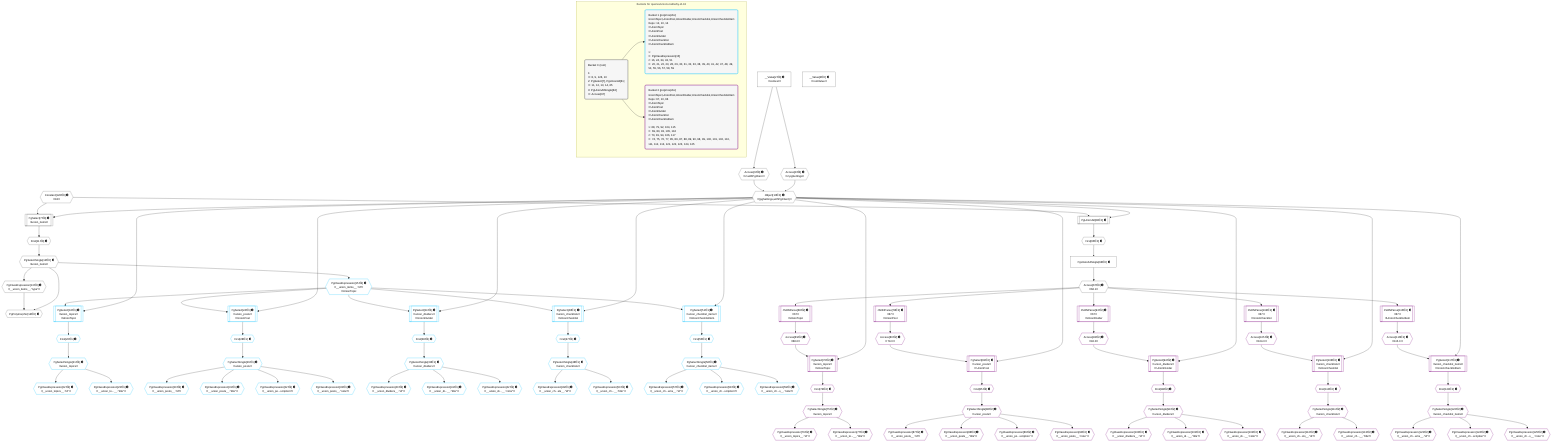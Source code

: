 %%{init: {'themeVariables': { 'fontSize': '12px'}}}%%
graph TD
    classDef path fill:#eee,stroke:#000,color:#000
    classDef plan fill:#fff,stroke-width:1px,color:#000
    classDef itemplan fill:#fff,stroke-width:2px,color:#000
    classDef unbatchedplan fill:#dff,stroke-width:1px,color:#000
    classDef sideeffectplan fill:#fcc,stroke-width:2px,color:#000
    classDef bucket fill:#f6f6f6,color:#000,stroke-width:2px,text-align:left


    %% plan dependencies
    PgSelect7[["PgSelect[7∈0] ➊<br />ᐸunion_itemsᐳ"]]:::plan
    Object10{{"Object[10∈0] ➊<br />ᐸ{pgSettings,withPgClient}ᐳ"}}:::plan
    Constant126{{"Constant[126∈0] ➊<br />ᐸ18ᐳ"}}:::plan
    Object10 & Constant126 --> PgSelect7
    Access8{{"Access[8∈0] ➊<br />ᐸ2.pgSettingsᐳ"}}:::plan
    Access9{{"Access[9∈0] ➊<br />ᐸ2.withPgClientᐳ"}}:::plan
    Access8 & Access9 --> Object10
    PgPolymorphic14{{"PgPolymorphic[14∈0] ➊"}}:::plan
    PgSelectSingle12{{"PgSelectSingle[12∈0] ➊<br />ᐸunion_itemsᐳ"}}:::plan
    PgClassExpression13{{"PgClassExpression[13∈0] ➊<br />ᐸ__union_items__.”type”ᐳ"}}:::plan
    PgSelectSingle12 & PgClassExpression13 --> PgPolymorphic14
    PgUnionAll61[["PgUnionAll[61∈0] ➊"]]:::plan
    Object10 & Constant126 --> PgUnionAll61
    __Value2["__Value[2∈0] ➊<br />ᐸcontextᐳ"]:::plan
    __Value2 --> Access8
    __Value2 --> Access9
    First11{{"First[11∈0] ➊"}}:::plan
    PgSelect7 --> First11
    First11 --> PgSelectSingle12
    PgSelectSingle12 --> PgClassExpression13
    First65{{"First[65∈0] ➊"}}:::plan
    PgUnionAll61 --> First65
    PgUnionAllSingle66["PgUnionAllSingle[66∈0] ➊"]:::plan
    First65 --> PgUnionAllSingle66
    Access67{{"Access[67∈0] ➊<br />ᐸ66.1ᐳ"}}:::plan
    PgUnionAllSingle66 --> Access67
    __Value4["__Value[4∈0] ➊<br />ᐸrootValueᐳ"]:::plan
    PgSelect16[["PgSelect[16∈1] ➊<br />ᐸunion_topicsᐳ<br />ᐳUnionTopic"]]:::plan
    PgClassExpression15{{"PgClassExpression[15∈1] ➊<br />ᐸ__union_items__.”id”ᐳ<br />ᐳUnionTopic"}}:::plan
    Object10 & PgClassExpression15 --> PgSelect16
    PgSelect24[["PgSelect[24∈1] ➊<br />ᐸunion_postsᐳ<br />ᐳUnionPost"]]:::plan
    Object10 & PgClassExpression15 --> PgSelect24
    PgSelect34[["PgSelect[34∈1] ➊<br />ᐸunion_dividersᐳ<br />ᐳUnionDivider"]]:::plan
    Object10 & PgClassExpression15 --> PgSelect34
    PgSelect43[["PgSelect[43∈1] ➊<br />ᐸunion_checklistsᐳ<br />ᐳUnionChecklist"]]:::plan
    Object10 & PgClassExpression15 --> PgSelect43
    PgSelect51[["PgSelect[51∈1] ➊<br />ᐸunion_checklist_itemsᐳ<br />ᐳUnionChecklistItem"]]:::plan
    Object10 & PgClassExpression15 --> PgSelect51
    PgSelectSingle12 --> PgClassExpression15
    First20{{"First[20∈1] ➊"}}:::plan
    PgSelect16 --> First20
    PgSelectSingle21{{"PgSelectSingle[21∈1] ➊<br />ᐸunion_topicsᐳ"}}:::plan
    First20 --> PgSelectSingle21
    PgClassExpression22{{"PgClassExpression[22∈1] ➊<br />ᐸ__union_topics__.”id”ᐳ"}}:::plan
    PgSelectSingle21 --> PgClassExpression22
    PgClassExpression23{{"PgClassExpression[23∈1] ➊<br />ᐸ__union_to...__.”title”ᐳ"}}:::plan
    PgSelectSingle21 --> PgClassExpression23
    First28{{"First[28∈1] ➊"}}:::plan
    PgSelect24 --> First28
    PgSelectSingle29{{"PgSelectSingle[29∈1] ➊<br />ᐸunion_postsᐳ"}}:::plan
    First28 --> PgSelectSingle29
    PgClassExpression30{{"PgClassExpression[30∈1] ➊<br />ᐸ__union_posts__.”id”ᐳ"}}:::plan
    PgSelectSingle29 --> PgClassExpression30
    PgClassExpression31{{"PgClassExpression[31∈1] ➊<br />ᐸ__union_posts__.”title”ᐳ"}}:::plan
    PgSelectSingle29 --> PgClassExpression31
    PgClassExpression32{{"PgClassExpression[32∈1] ➊<br />ᐸ__union_po...scription”ᐳ"}}:::plan
    PgSelectSingle29 --> PgClassExpression32
    PgClassExpression33{{"PgClassExpression[33∈1] ➊<br />ᐸ__union_posts__.”note”ᐳ"}}:::plan
    PgSelectSingle29 --> PgClassExpression33
    First38{{"First[38∈1] ➊"}}:::plan
    PgSelect34 --> First38
    PgSelectSingle39{{"PgSelectSingle[39∈1] ➊<br />ᐸunion_dividersᐳ"}}:::plan
    First38 --> PgSelectSingle39
    PgClassExpression40{{"PgClassExpression[40∈1] ➊<br />ᐸ__union_dividers__.”id”ᐳ"}}:::plan
    PgSelectSingle39 --> PgClassExpression40
    PgClassExpression41{{"PgClassExpression[41∈1] ➊<br />ᐸ__union_di...__.”title”ᐳ"}}:::plan
    PgSelectSingle39 --> PgClassExpression41
    PgClassExpression42{{"PgClassExpression[42∈1] ➊<br />ᐸ__union_di...__.”color”ᐳ"}}:::plan
    PgSelectSingle39 --> PgClassExpression42
    First47{{"First[47∈1] ➊"}}:::plan
    PgSelect43 --> First47
    PgSelectSingle48{{"PgSelectSingle[48∈1] ➊<br />ᐸunion_checklistsᐳ"}}:::plan
    First47 --> PgSelectSingle48
    PgClassExpression49{{"PgClassExpression[49∈1] ➊<br />ᐸ__union_ch...sts__.”id”ᐳ"}}:::plan
    PgSelectSingle48 --> PgClassExpression49
    PgClassExpression50{{"PgClassExpression[50∈1] ➊<br />ᐸ__union_ch...__.”title”ᐳ"}}:::plan
    PgSelectSingle48 --> PgClassExpression50
    First55{{"First[55∈1] ➊"}}:::plan
    PgSelect51 --> First55
    PgSelectSingle56{{"PgSelectSingle[56∈1] ➊<br />ᐸunion_checklist_itemsᐳ"}}:::plan
    First55 --> PgSelectSingle56
    PgClassExpression57{{"PgClassExpression[57∈1] ➊<br />ᐸ__union_ch...ems__.”id”ᐳ"}}:::plan
    PgSelectSingle56 --> PgClassExpression57
    PgClassExpression58{{"PgClassExpression[58∈1] ➊<br />ᐸ__union_ch...scription”ᐳ"}}:::plan
    PgSelectSingle56 --> PgClassExpression58
    PgClassExpression59{{"PgClassExpression[59∈1] ➊<br />ᐸ__union_ch...s__.”note”ᐳ"}}:::plan
    PgSelectSingle56 --> PgClassExpression59
    PgSelect70[["PgSelect[70∈2] ➊<br />ᐸunion_topicsᐳ<br />ᐳUnionTopic"]]:::plan
    Access69{{"Access[69∈2] ➊<br />ᐸ68.0ᐳ"}}:::plan
    Object10 & Access69 --> PgSelect70
    PgSelect81[["PgSelect[81∈2] ➊<br />ᐸunion_postsᐳ<br />ᐳUnionPost"]]:::plan
    Access80{{"Access[80∈2] ➊<br />ᐸ79.0ᐳ"}}:::plan
    Object10 & Access80 --> PgSelect81
    PgSelect94[["PgSelect[94∈2] ➊<br />ᐸunion_dividersᐳ<br />ᐳUnionDivider"]]:::plan
    Access93{{"Access[93∈2] ➊<br />ᐸ92.0ᐳ"}}:::plan
    Object10 & Access93 --> PgSelect94
    PgSelect106[["PgSelect[106∈2] ➊<br />ᐸunion_checklistsᐳ<br />ᐳUnionChecklist"]]:::plan
    Access105{{"Access[105∈2] ➊<br />ᐸ104.0ᐳ"}}:::plan
    Object10 & Access105 --> PgSelect106
    PgSelect117[["PgSelect[117∈2] ➊<br />ᐸunion_checklist_itemsᐳ<br />ᐳUnionChecklistItem"]]:::plan
    Access116{{"Access[116∈2] ➊<br />ᐸ115.0ᐳ"}}:::plan
    Object10 & Access116 --> PgSelect117
    JSONParse68[["JSONParse[68∈2] ➊<br />ᐸ67ᐳ<br />ᐳUnionTopic"]]:::plan
    Access67 --> JSONParse68
    JSONParse68 --> Access69
    First74{{"First[74∈2] ➊"}}:::plan
    PgSelect70 --> First74
    PgSelectSingle75{{"PgSelectSingle[75∈2] ➊<br />ᐸunion_topicsᐳ"}}:::plan
    First74 --> PgSelectSingle75
    PgClassExpression76{{"PgClassExpression[76∈2] ➊<br />ᐸ__union_topics__.”id”ᐳ"}}:::plan
    PgSelectSingle75 --> PgClassExpression76
    PgClassExpression77{{"PgClassExpression[77∈2] ➊<br />ᐸ__union_to...__.”title”ᐳ"}}:::plan
    PgSelectSingle75 --> PgClassExpression77
    JSONParse79[["JSONParse[79∈2] ➊<br />ᐸ67ᐳ<br />ᐳUnionPost"]]:::plan
    Access67 --> JSONParse79
    JSONParse79 --> Access80
    First85{{"First[85∈2] ➊"}}:::plan
    PgSelect81 --> First85
    PgSelectSingle86{{"PgSelectSingle[86∈2] ➊<br />ᐸunion_postsᐳ"}}:::plan
    First85 --> PgSelectSingle86
    PgClassExpression87{{"PgClassExpression[87∈2] ➊<br />ᐸ__union_posts__.”id”ᐳ"}}:::plan
    PgSelectSingle86 --> PgClassExpression87
    PgClassExpression88{{"PgClassExpression[88∈2] ➊<br />ᐸ__union_posts__.”title”ᐳ"}}:::plan
    PgSelectSingle86 --> PgClassExpression88
    PgClassExpression89{{"PgClassExpression[89∈2] ➊<br />ᐸ__union_po...scription”ᐳ"}}:::plan
    PgSelectSingle86 --> PgClassExpression89
    PgClassExpression90{{"PgClassExpression[90∈2] ➊<br />ᐸ__union_posts__.”note”ᐳ"}}:::plan
    PgSelectSingle86 --> PgClassExpression90
    JSONParse92[["JSONParse[92∈2] ➊<br />ᐸ67ᐳ<br />ᐳUnionDivider"]]:::plan
    Access67 --> JSONParse92
    JSONParse92 --> Access93
    First98{{"First[98∈2] ➊"}}:::plan
    PgSelect94 --> First98
    PgSelectSingle99{{"PgSelectSingle[99∈2] ➊<br />ᐸunion_dividersᐳ"}}:::plan
    First98 --> PgSelectSingle99
    PgClassExpression100{{"PgClassExpression[100∈2] ➊<br />ᐸ__union_dividers__.”id”ᐳ"}}:::plan
    PgSelectSingle99 --> PgClassExpression100
    PgClassExpression101{{"PgClassExpression[101∈2] ➊<br />ᐸ__union_di...__.”title”ᐳ"}}:::plan
    PgSelectSingle99 --> PgClassExpression101
    PgClassExpression102{{"PgClassExpression[102∈2] ➊<br />ᐸ__union_di...__.”color”ᐳ"}}:::plan
    PgSelectSingle99 --> PgClassExpression102
    JSONParse104[["JSONParse[104∈2] ➊<br />ᐸ67ᐳ<br />ᐳUnionChecklist"]]:::plan
    Access67 --> JSONParse104
    JSONParse104 --> Access105
    First110{{"First[110∈2] ➊"}}:::plan
    PgSelect106 --> First110
    PgSelectSingle111{{"PgSelectSingle[111∈2] ➊<br />ᐸunion_checklistsᐳ"}}:::plan
    First110 --> PgSelectSingle111
    PgClassExpression112{{"PgClassExpression[112∈2] ➊<br />ᐸ__union_ch...sts__.”id”ᐳ"}}:::plan
    PgSelectSingle111 --> PgClassExpression112
    PgClassExpression113{{"PgClassExpression[113∈2] ➊<br />ᐸ__union_ch...__.”title”ᐳ"}}:::plan
    PgSelectSingle111 --> PgClassExpression113
    JSONParse115[["JSONParse[115∈2] ➊<br />ᐸ67ᐳ<br />ᐳUnionChecklistItem"]]:::plan
    Access67 --> JSONParse115
    JSONParse115 --> Access116
    First121{{"First[121∈2] ➊"}}:::plan
    PgSelect117 --> First121
    PgSelectSingle122{{"PgSelectSingle[122∈2] ➊<br />ᐸunion_checklist_itemsᐳ"}}:::plan
    First121 --> PgSelectSingle122
    PgClassExpression123{{"PgClassExpression[123∈2] ➊<br />ᐸ__union_ch...ems__.”id”ᐳ"}}:::plan
    PgSelectSingle122 --> PgClassExpression123
    PgClassExpression124{{"PgClassExpression[124∈2] ➊<br />ᐸ__union_ch...scription”ᐳ"}}:::plan
    PgSelectSingle122 --> PgClassExpression124
    PgClassExpression125{{"PgClassExpression[125∈2] ➊<br />ᐸ__union_ch...s__.”note”ᐳ"}}:::plan
    PgSelectSingle122 --> PgClassExpression125

    %% define steps

    subgraph "Buckets for queries/unions-table/by-id-18"
    Bucket0("Bucket 0 (root)<br /><br />1: <br />ᐳ: 8, 9, 126, 10<br />2: PgSelect[7], PgUnionAll[61]<br />ᐳ: 11, 12, 13, 14, 65<br />3: PgUnionAllSingle[66]<br />ᐳ: Access[67]"):::bucket
    classDef bucket0 stroke:#696969
    class Bucket0,__Value2,__Value4,PgSelect7,Access8,Access9,Object10,First11,PgSelectSingle12,PgClassExpression13,PgPolymorphic14,PgUnionAll61,First65,PgUnionAllSingle66,Access67,Constant126 bucket0
    Bucket1("Bucket 1 (polymorphic)<br />UnionTopic,UnionPost,UnionDivider,UnionChecklist,UnionChecklistItem<br />Deps: 12, 10, 14<br />ᐳUnionTopic<br />ᐳUnionPost<br />ᐳUnionDivider<br />ᐳUnionChecklist<br />ᐳUnionChecklistItem<br /><br />1: <br />ᐳ: PgClassExpression[15]<br />2: 16, 24, 34, 43, 51<br />ᐳ: 20, 21, 22, 23, 28, 29, 30, 31, 32, 33, 38, 39, 40, 41, 42, 47, 48, 49, 50, 55, 56, 57, 58, 59"):::bucket
    classDef bucket1 stroke:#00bfff
    class Bucket1,PgClassExpression15,PgSelect16,First20,PgSelectSingle21,PgClassExpression22,PgClassExpression23,PgSelect24,First28,PgSelectSingle29,PgClassExpression30,PgClassExpression31,PgClassExpression32,PgClassExpression33,PgSelect34,First38,PgSelectSingle39,PgClassExpression40,PgClassExpression41,PgClassExpression42,PgSelect43,First47,PgSelectSingle48,PgClassExpression49,PgClassExpression50,PgSelect51,First55,PgSelectSingle56,PgClassExpression57,PgClassExpression58,PgClassExpression59 bucket1
    Bucket2("Bucket 2 (polymorphic)<br />UnionTopic,UnionPost,UnionDivider,UnionChecklist,UnionChecklistItem<br />Deps: 67, 10, 66<br />ᐳUnionTopic<br />ᐳUnionPost<br />ᐳUnionDivider<br />ᐳUnionChecklist<br />ᐳUnionChecklistItem<br /><br />1: 68, 79, 92, 104, 115<br />ᐳ: 69, 80, 93, 105, 116<br />2: 70, 81, 94, 106, 117<br />ᐳ: 74, 75, 76, 77, 85, 86, 87, 88, 89, 90, 98, 99, 100, 101, 102, 110, 111, 112, 113, 121, 122, 123, 124, 125"):::bucket
    classDef bucket2 stroke:#7f007f
    class Bucket2,JSONParse68,Access69,PgSelect70,First74,PgSelectSingle75,PgClassExpression76,PgClassExpression77,JSONParse79,Access80,PgSelect81,First85,PgSelectSingle86,PgClassExpression87,PgClassExpression88,PgClassExpression89,PgClassExpression90,JSONParse92,Access93,PgSelect94,First98,PgSelectSingle99,PgClassExpression100,PgClassExpression101,PgClassExpression102,JSONParse104,Access105,PgSelect106,First110,PgSelectSingle111,PgClassExpression112,PgClassExpression113,JSONParse115,Access116,PgSelect117,First121,PgSelectSingle122,PgClassExpression123,PgClassExpression124,PgClassExpression125 bucket2
    Bucket0 --> Bucket1 & Bucket2
    end